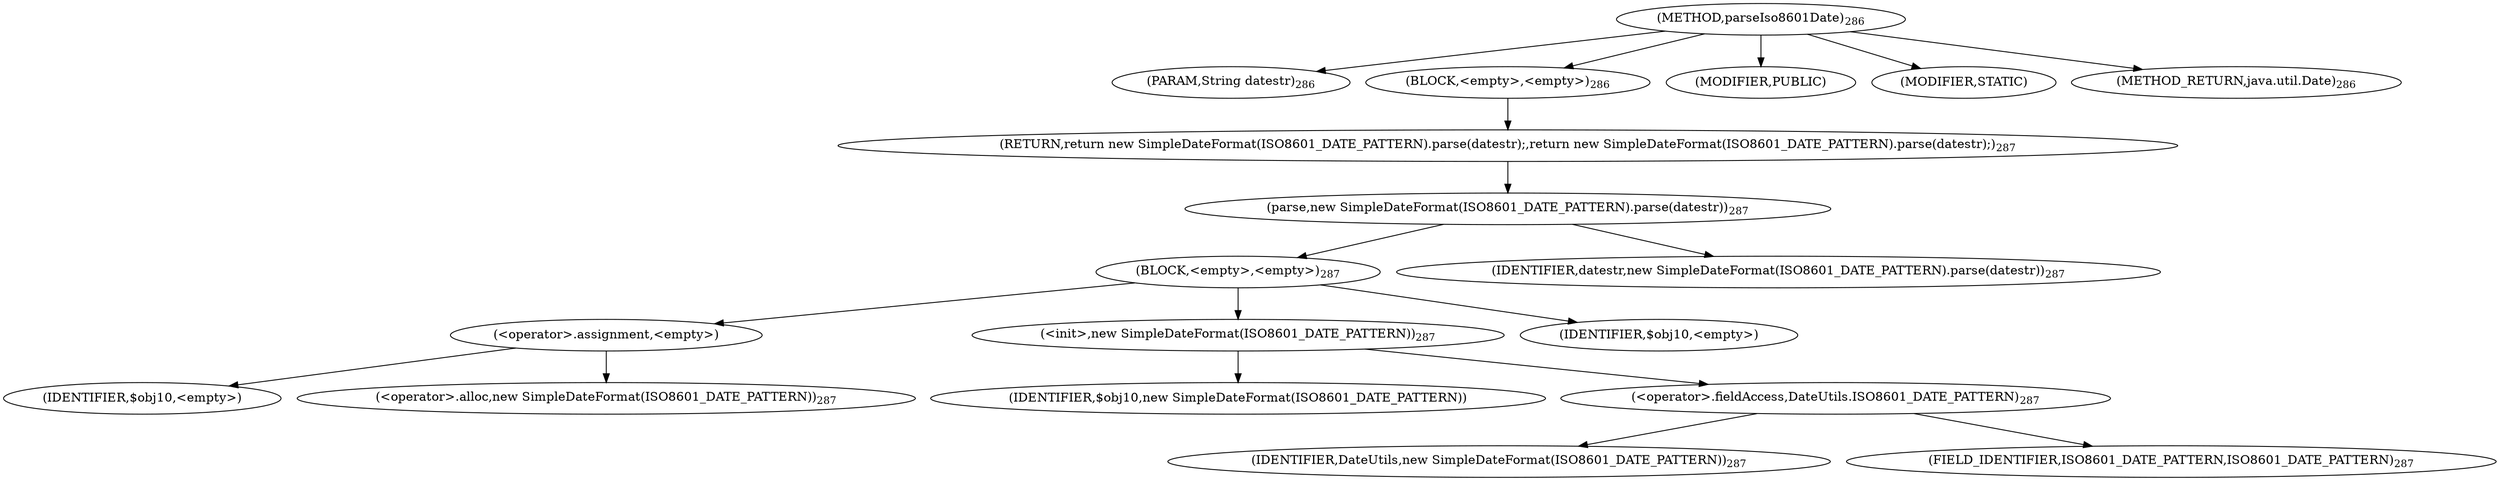 digraph "parseIso8601Date" {  
"370" [label = <(METHOD,parseIso8601Date)<SUB>286</SUB>> ]
"371" [label = <(PARAM,String datestr)<SUB>286</SUB>> ]
"372" [label = <(BLOCK,&lt;empty&gt;,&lt;empty&gt;)<SUB>286</SUB>> ]
"373" [label = <(RETURN,return new SimpleDateFormat(ISO8601_DATE_PATTERN).parse(datestr);,return new SimpleDateFormat(ISO8601_DATE_PATTERN).parse(datestr);)<SUB>287</SUB>> ]
"374" [label = <(parse,new SimpleDateFormat(ISO8601_DATE_PATTERN).parse(datestr))<SUB>287</SUB>> ]
"375" [label = <(BLOCK,&lt;empty&gt;,&lt;empty&gt;)<SUB>287</SUB>> ]
"376" [label = <(&lt;operator&gt;.assignment,&lt;empty&gt;)> ]
"377" [label = <(IDENTIFIER,$obj10,&lt;empty&gt;)> ]
"378" [label = <(&lt;operator&gt;.alloc,new SimpleDateFormat(ISO8601_DATE_PATTERN))<SUB>287</SUB>> ]
"379" [label = <(&lt;init&gt;,new SimpleDateFormat(ISO8601_DATE_PATTERN))<SUB>287</SUB>> ]
"380" [label = <(IDENTIFIER,$obj10,new SimpleDateFormat(ISO8601_DATE_PATTERN))> ]
"381" [label = <(&lt;operator&gt;.fieldAccess,DateUtils.ISO8601_DATE_PATTERN)<SUB>287</SUB>> ]
"382" [label = <(IDENTIFIER,DateUtils,new SimpleDateFormat(ISO8601_DATE_PATTERN))<SUB>287</SUB>> ]
"383" [label = <(FIELD_IDENTIFIER,ISO8601_DATE_PATTERN,ISO8601_DATE_PATTERN)<SUB>287</SUB>> ]
"384" [label = <(IDENTIFIER,$obj10,&lt;empty&gt;)> ]
"385" [label = <(IDENTIFIER,datestr,new SimpleDateFormat(ISO8601_DATE_PATTERN).parse(datestr))<SUB>287</SUB>> ]
"386" [label = <(MODIFIER,PUBLIC)> ]
"387" [label = <(MODIFIER,STATIC)> ]
"388" [label = <(METHOD_RETURN,java.util.Date)<SUB>286</SUB>> ]
  "370" -> "371" 
  "370" -> "372" 
  "370" -> "386" 
  "370" -> "387" 
  "370" -> "388" 
  "372" -> "373" 
  "373" -> "374" 
  "374" -> "375" 
  "374" -> "385" 
  "375" -> "376" 
  "375" -> "379" 
  "375" -> "384" 
  "376" -> "377" 
  "376" -> "378" 
  "379" -> "380" 
  "379" -> "381" 
  "381" -> "382" 
  "381" -> "383" 
}
